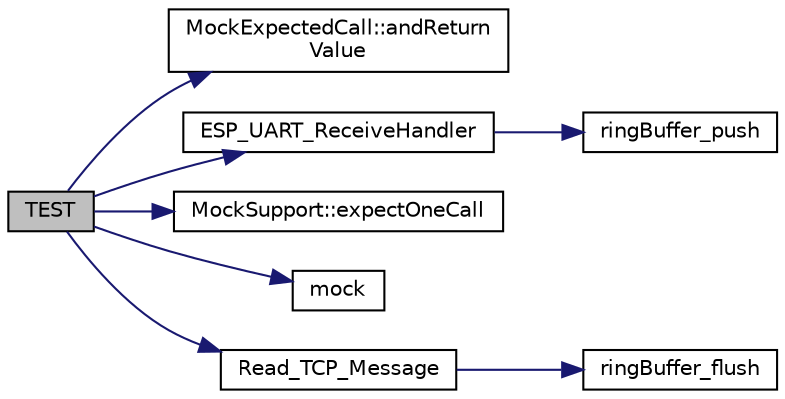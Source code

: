 digraph "TEST"
{
 // LATEX_PDF_SIZE
  edge [fontname="Helvetica",fontsize="10",labelfontname="Helvetica",labelfontsize="10"];
  node [fontname="Helvetica",fontsize="10",shape=record];
  rankdir="LR";
  Node1 [label="TEST",height=0.2,width=0.4,color="black", fillcolor="grey75", style="filled", fontcolor="black",tooltip=" "];
  Node1 -> Node2 [color="midnightblue",fontsize="10",style="solid",fontname="Helvetica"];
  Node2 [label="MockExpectedCall::andReturn\lValue",height=0.2,width=0.4,color="black", fillcolor="white", style="filled",URL="$classMockExpectedCall.html#aaa7df54c3c3eaee85c75a947088458a9",tooltip=" "];
  Node1 -> Node3 [color="midnightblue",fontsize="10",style="solid",fontname="Helvetica"];
  Node3 [label="ESP_UART_ReceiveHandler",height=0.2,width=0.4,color="black", fillcolor="white", style="filled",URL="$esp8266_8c.html#a792ca4c0ed1089a8def223a7a37c986e",tooltip="This function is used to pass the UART receive data to the ring buffer."];
  Node3 -> Node4 [color="midnightblue",fontsize="10",style="solid",fontname="Helvetica"];
  Node4 [label="ringBuffer_push",height=0.2,width=0.4,color="black", fillcolor="white", style="filled",URL="$ring__buffer_8c.html#ae864267e4a1ec716e7c3df27a24061e6",tooltip="Write data into the buffer."];
  Node1 -> Node5 [color="midnightblue",fontsize="10",style="solid",fontname="Helvetica"];
  Node5 [label="MockSupport::expectOneCall",height=0.2,width=0.4,color="black", fillcolor="white", style="filled",URL="$classMockSupport.html#ac6f24a24bccf21338e5cc6b889a655b1",tooltip=" "];
  Node1 -> Node6 [color="midnightblue",fontsize="10",style="solid",fontname="Helvetica"];
  Node6 [label="mock",height=0.2,width=0.4,color="black", fillcolor="white", style="filled",URL="$MockSupport_8h.html#ac31c1bc819395bcc9e7ed873f321d4d8",tooltip=" "];
  Node1 -> Node7 [color="midnightblue",fontsize="10",style="solid",fontname="Helvetica"];
  Node7 [label="Read_TCP_Message",height=0.2,width=0.4,color="black", fillcolor="white", style="filled",URL="$esp8266_8c.html#a2bbfbb7c39910013ebaf38d3212235fa",tooltip="This function reads message if there is a message in the buffer received from the TCP/IP server."];
  Node7 -> Node8 [color="midnightblue",fontsize="10",style="solid",fontname="Helvetica"];
  Node8 [label="ringBuffer_flush",height=0.2,width=0.4,color="black", fillcolor="white", style="filled",URL="$ring__buffer_8c.html#ac51239e5fb9265802477417817fbf614",tooltip="Clear the ring buffer."];
}
